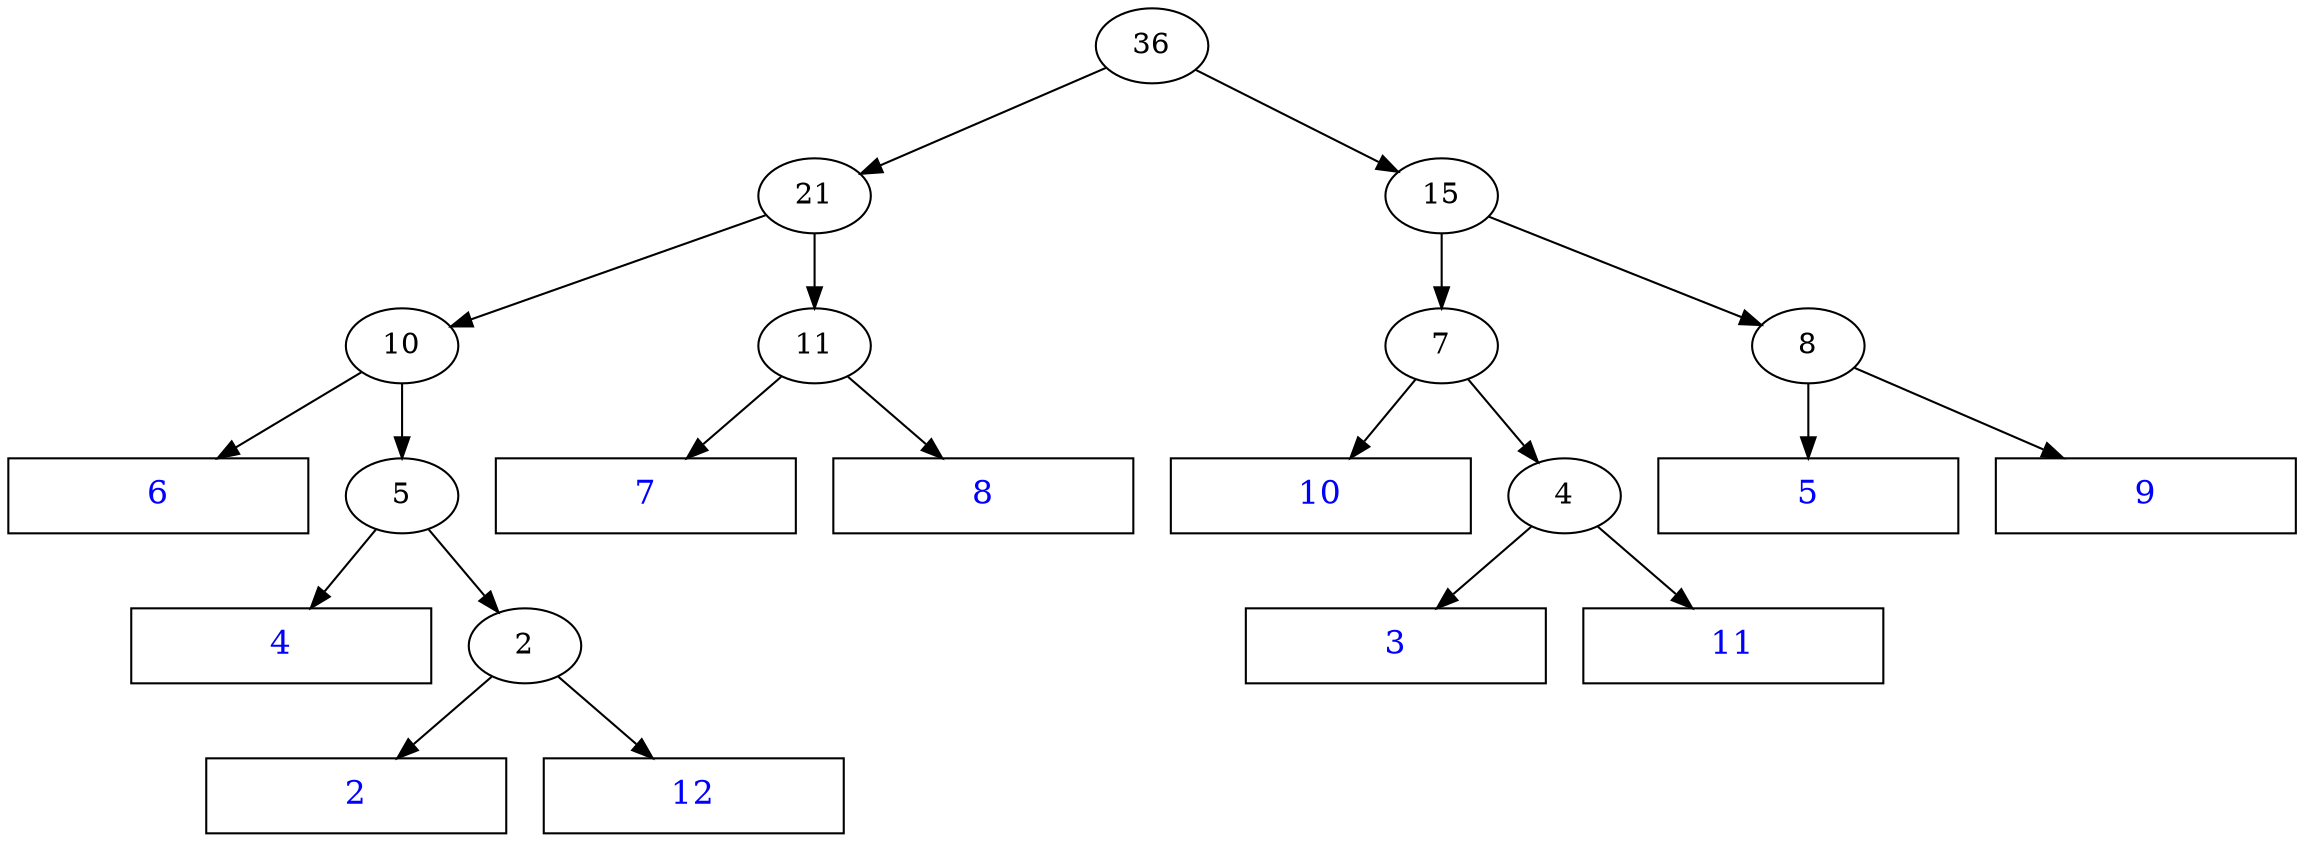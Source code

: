 digraph G {
	N2 [label="2", fontcolor=blue, fontsize=16, width=2, shape=box];
	N3 [label="3", fontcolor=blue, fontsize=16, width=2, shape=box];
	N4 [label="4", fontcolor=blue, fontsize=16, width=2, shape=box];
	N5 [label="5", fontcolor=blue, fontsize=16, width=2, shape=box];
	N6 [label="6", fontcolor=blue, fontsize=16, width=2, shape=box];
	N7 [label="7", fontcolor=blue, fontsize=16, width=2, shape=box];
	N8 [label="8", fontcolor=blue, fontsize=16, width=2, shape=box];
	N9 [label="9", fontcolor=blue, fontsize=16, width=2, shape=box];
	N10 [label="10", fontcolor=blue, fontsize=16, width=2, shape=box];
	N11 [label="11", fontcolor=blue, fontsize=16, width=2, shape=box];
	N12 [label="12", fontcolor=blue, fontsize=16, width=2, shape=box];

	E1 [label="2"];
	E1 -> N2;
	E1 -> N12;

	E2 [label="5"];
	E2 -> E1;
	E2 -> N4;

	E3 [label="10"];
	E3 -> E2;
	E3 -> N6;

	E4 [label="11"];
	E4 -> N7;
	E4 -> N8;

	E5 [label="21"];
	E5 -> E3;
	E5 -> E4;

	E6 [label="4"];
	E6 -> N3;
	E6 -> N11;

	E7 [label="7"];
	E7 -> E6;
	E7 -> N10;

	E8 [label="8"];
	E8 -> N5;
	E8 -> N9;

	E9 [label="15"];
	E9 -> E7;
	E9 -> E8;

	E10 [label="36"];
	E10 -> E5;
	E10 -> E9;
}
